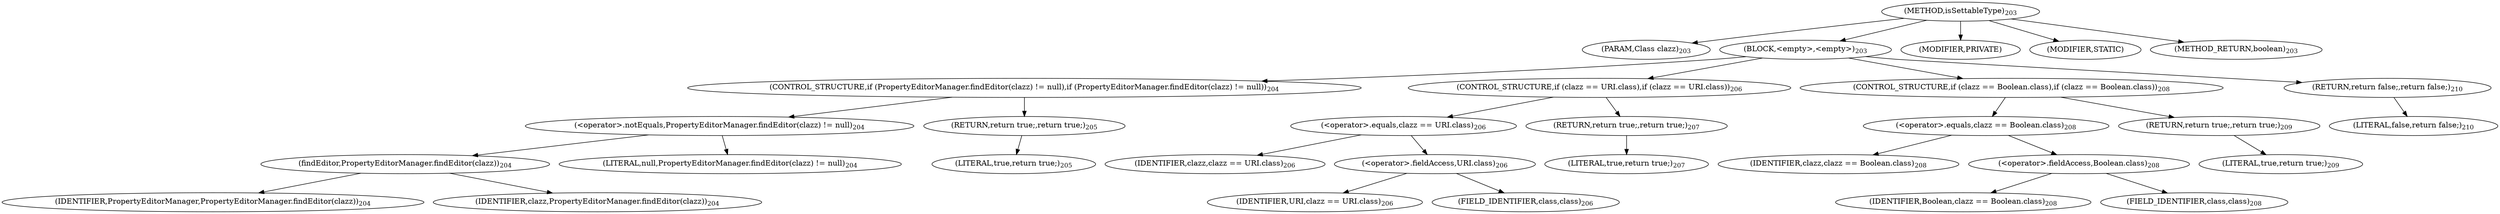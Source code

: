 digraph "isSettableType" {  
"622" [label = <(METHOD,isSettableType)<SUB>203</SUB>> ]
"623" [label = <(PARAM,Class clazz)<SUB>203</SUB>> ]
"624" [label = <(BLOCK,&lt;empty&gt;,&lt;empty&gt;)<SUB>203</SUB>> ]
"625" [label = <(CONTROL_STRUCTURE,if (PropertyEditorManager.findEditor(clazz) != null),if (PropertyEditorManager.findEditor(clazz) != null))<SUB>204</SUB>> ]
"626" [label = <(&lt;operator&gt;.notEquals,PropertyEditorManager.findEditor(clazz) != null)<SUB>204</SUB>> ]
"627" [label = <(findEditor,PropertyEditorManager.findEditor(clazz))<SUB>204</SUB>> ]
"628" [label = <(IDENTIFIER,PropertyEditorManager,PropertyEditorManager.findEditor(clazz))<SUB>204</SUB>> ]
"629" [label = <(IDENTIFIER,clazz,PropertyEditorManager.findEditor(clazz))<SUB>204</SUB>> ]
"630" [label = <(LITERAL,null,PropertyEditorManager.findEditor(clazz) != null)<SUB>204</SUB>> ]
"631" [label = <(RETURN,return true;,return true;)<SUB>205</SUB>> ]
"632" [label = <(LITERAL,true,return true;)<SUB>205</SUB>> ]
"633" [label = <(CONTROL_STRUCTURE,if (clazz == URI.class),if (clazz == URI.class))<SUB>206</SUB>> ]
"634" [label = <(&lt;operator&gt;.equals,clazz == URI.class)<SUB>206</SUB>> ]
"635" [label = <(IDENTIFIER,clazz,clazz == URI.class)<SUB>206</SUB>> ]
"636" [label = <(&lt;operator&gt;.fieldAccess,URI.class)<SUB>206</SUB>> ]
"637" [label = <(IDENTIFIER,URI,clazz == URI.class)<SUB>206</SUB>> ]
"638" [label = <(FIELD_IDENTIFIER,class,class)<SUB>206</SUB>> ]
"639" [label = <(RETURN,return true;,return true;)<SUB>207</SUB>> ]
"640" [label = <(LITERAL,true,return true;)<SUB>207</SUB>> ]
"641" [label = <(CONTROL_STRUCTURE,if (clazz == Boolean.class),if (clazz == Boolean.class))<SUB>208</SUB>> ]
"642" [label = <(&lt;operator&gt;.equals,clazz == Boolean.class)<SUB>208</SUB>> ]
"643" [label = <(IDENTIFIER,clazz,clazz == Boolean.class)<SUB>208</SUB>> ]
"644" [label = <(&lt;operator&gt;.fieldAccess,Boolean.class)<SUB>208</SUB>> ]
"645" [label = <(IDENTIFIER,Boolean,clazz == Boolean.class)<SUB>208</SUB>> ]
"646" [label = <(FIELD_IDENTIFIER,class,class)<SUB>208</SUB>> ]
"647" [label = <(RETURN,return true;,return true;)<SUB>209</SUB>> ]
"648" [label = <(LITERAL,true,return true;)<SUB>209</SUB>> ]
"649" [label = <(RETURN,return false;,return false;)<SUB>210</SUB>> ]
"650" [label = <(LITERAL,false,return false;)<SUB>210</SUB>> ]
"651" [label = <(MODIFIER,PRIVATE)> ]
"652" [label = <(MODIFIER,STATIC)> ]
"653" [label = <(METHOD_RETURN,boolean)<SUB>203</SUB>> ]
  "622" -> "623" 
  "622" -> "624" 
  "622" -> "651" 
  "622" -> "652" 
  "622" -> "653" 
  "624" -> "625" 
  "624" -> "633" 
  "624" -> "641" 
  "624" -> "649" 
  "625" -> "626" 
  "625" -> "631" 
  "626" -> "627" 
  "626" -> "630" 
  "627" -> "628" 
  "627" -> "629" 
  "631" -> "632" 
  "633" -> "634" 
  "633" -> "639" 
  "634" -> "635" 
  "634" -> "636" 
  "636" -> "637" 
  "636" -> "638" 
  "639" -> "640" 
  "641" -> "642" 
  "641" -> "647" 
  "642" -> "643" 
  "642" -> "644" 
  "644" -> "645" 
  "644" -> "646" 
  "647" -> "648" 
  "649" -> "650" 
}
